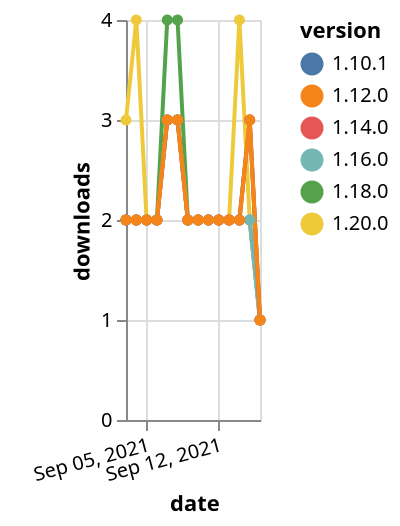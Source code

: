 {"$schema": "https://vega.github.io/schema/vega-lite/v5.json", "description": "A simple bar chart with embedded data.", "data": {"values": [{"date": "2021-09-03", "total": 2085, "delta": 2, "version": "1.10.1"}, {"date": "2021-09-04", "total": 2087, "delta": 2, "version": "1.10.1"}, {"date": "2021-09-05", "total": 2089, "delta": 2, "version": "1.10.1"}, {"date": "2021-09-06", "total": 2091, "delta": 2, "version": "1.10.1"}, {"date": "2021-09-07", "total": 2094, "delta": 3, "version": "1.10.1"}, {"date": "2021-09-08", "total": 2097, "delta": 3, "version": "1.10.1"}, {"date": "2021-09-09", "total": 2099, "delta": 2, "version": "1.10.1"}, {"date": "2021-09-10", "total": 2101, "delta": 2, "version": "1.10.1"}, {"date": "2021-09-11", "total": 2103, "delta": 2, "version": "1.10.1"}, {"date": "2021-09-12", "total": 2105, "delta": 2, "version": "1.10.1"}, {"date": "2021-09-13", "total": 2107, "delta": 2, "version": "1.10.1"}, {"date": "2021-09-14", "total": 2109, "delta": 2, "version": "1.10.1"}, {"date": "2021-09-15", "total": 2111, "delta": 2, "version": "1.10.1"}, {"date": "2021-09-16", "total": 2112, "delta": 1, "version": "1.10.1"}, {"date": "2021-09-03", "total": 732, "delta": 2, "version": "1.18.0"}, {"date": "2021-09-04", "total": 734, "delta": 2, "version": "1.18.0"}, {"date": "2021-09-05", "total": 736, "delta": 2, "version": "1.18.0"}, {"date": "2021-09-06", "total": 738, "delta": 2, "version": "1.18.0"}, {"date": "2021-09-07", "total": 742, "delta": 4, "version": "1.18.0"}, {"date": "2021-09-08", "total": 746, "delta": 4, "version": "1.18.0"}, {"date": "2021-09-09", "total": 748, "delta": 2, "version": "1.18.0"}, {"date": "2021-09-10", "total": 750, "delta": 2, "version": "1.18.0"}, {"date": "2021-09-11", "total": 752, "delta": 2, "version": "1.18.0"}, {"date": "2021-09-12", "total": 754, "delta": 2, "version": "1.18.0"}, {"date": "2021-09-13", "total": 756, "delta": 2, "version": "1.18.0"}, {"date": "2021-09-14", "total": 758, "delta": 2, "version": "1.18.0"}, {"date": "2021-09-15", "total": 761, "delta": 3, "version": "1.18.0"}, {"date": "2021-09-16", "total": 762, "delta": 1, "version": "1.18.0"}, {"date": "2021-09-03", "total": 235, "delta": 3, "version": "1.20.0"}, {"date": "2021-09-04", "total": 239, "delta": 4, "version": "1.20.0"}, {"date": "2021-09-05", "total": 241, "delta": 2, "version": "1.20.0"}, {"date": "2021-09-06", "total": 243, "delta": 2, "version": "1.20.0"}, {"date": "2021-09-07", "total": 246, "delta": 3, "version": "1.20.0"}, {"date": "2021-09-08", "total": 249, "delta": 3, "version": "1.20.0"}, {"date": "2021-09-09", "total": 251, "delta": 2, "version": "1.20.0"}, {"date": "2021-09-10", "total": 253, "delta": 2, "version": "1.20.0"}, {"date": "2021-09-11", "total": 255, "delta": 2, "version": "1.20.0"}, {"date": "2021-09-12", "total": 257, "delta": 2, "version": "1.20.0"}, {"date": "2021-09-13", "total": 259, "delta": 2, "version": "1.20.0"}, {"date": "2021-09-14", "total": 263, "delta": 4, "version": "1.20.0"}, {"date": "2021-09-15", "total": 265, "delta": 2, "version": "1.20.0"}, {"date": "2021-09-16", "total": 266, "delta": 1, "version": "1.20.0"}, {"date": "2021-09-03", "total": 1028, "delta": 2, "version": "1.16.0"}, {"date": "2021-09-04", "total": 1030, "delta": 2, "version": "1.16.0"}, {"date": "2021-09-05", "total": 1032, "delta": 2, "version": "1.16.0"}, {"date": "2021-09-06", "total": 1034, "delta": 2, "version": "1.16.0"}, {"date": "2021-09-07", "total": 1037, "delta": 3, "version": "1.16.0"}, {"date": "2021-09-08", "total": 1040, "delta": 3, "version": "1.16.0"}, {"date": "2021-09-09", "total": 1042, "delta": 2, "version": "1.16.0"}, {"date": "2021-09-10", "total": 1044, "delta": 2, "version": "1.16.0"}, {"date": "2021-09-11", "total": 1046, "delta": 2, "version": "1.16.0"}, {"date": "2021-09-12", "total": 1048, "delta": 2, "version": "1.16.0"}, {"date": "2021-09-13", "total": 1050, "delta": 2, "version": "1.16.0"}, {"date": "2021-09-14", "total": 1052, "delta": 2, "version": "1.16.0"}, {"date": "2021-09-15", "total": 1054, "delta": 2, "version": "1.16.0"}, {"date": "2021-09-16", "total": 1055, "delta": 1, "version": "1.16.0"}, {"date": "2021-09-03", "total": 1469, "delta": 2, "version": "1.14.0"}, {"date": "2021-09-04", "total": 1471, "delta": 2, "version": "1.14.0"}, {"date": "2021-09-05", "total": 1473, "delta": 2, "version": "1.14.0"}, {"date": "2021-09-06", "total": 1475, "delta": 2, "version": "1.14.0"}, {"date": "2021-09-07", "total": 1478, "delta": 3, "version": "1.14.0"}, {"date": "2021-09-08", "total": 1481, "delta": 3, "version": "1.14.0"}, {"date": "2021-09-09", "total": 1483, "delta": 2, "version": "1.14.0"}, {"date": "2021-09-10", "total": 1485, "delta": 2, "version": "1.14.0"}, {"date": "2021-09-11", "total": 1487, "delta": 2, "version": "1.14.0"}, {"date": "2021-09-12", "total": 1489, "delta": 2, "version": "1.14.0"}, {"date": "2021-09-13", "total": 1491, "delta": 2, "version": "1.14.0"}, {"date": "2021-09-14", "total": 1493, "delta": 2, "version": "1.14.0"}, {"date": "2021-09-15", "total": 1496, "delta": 3, "version": "1.14.0"}, {"date": "2021-09-16", "total": 1497, "delta": 1, "version": "1.14.0"}, {"date": "2021-09-03", "total": 1671, "delta": 2, "version": "1.12.0"}, {"date": "2021-09-04", "total": 1673, "delta": 2, "version": "1.12.0"}, {"date": "2021-09-05", "total": 1675, "delta": 2, "version": "1.12.0"}, {"date": "2021-09-06", "total": 1677, "delta": 2, "version": "1.12.0"}, {"date": "2021-09-07", "total": 1680, "delta": 3, "version": "1.12.0"}, {"date": "2021-09-08", "total": 1683, "delta": 3, "version": "1.12.0"}, {"date": "2021-09-09", "total": 1685, "delta": 2, "version": "1.12.0"}, {"date": "2021-09-10", "total": 1687, "delta": 2, "version": "1.12.0"}, {"date": "2021-09-11", "total": 1689, "delta": 2, "version": "1.12.0"}, {"date": "2021-09-12", "total": 1691, "delta": 2, "version": "1.12.0"}, {"date": "2021-09-13", "total": 1693, "delta": 2, "version": "1.12.0"}, {"date": "2021-09-14", "total": 1695, "delta": 2, "version": "1.12.0"}, {"date": "2021-09-15", "total": 1698, "delta": 3, "version": "1.12.0"}, {"date": "2021-09-16", "total": 1699, "delta": 1, "version": "1.12.0"}]}, "width": "container", "mark": {"type": "line", "point": {"filled": true}}, "encoding": {"x": {"field": "date", "type": "temporal", "timeUnit": "yearmonthdate", "title": "date", "axis": {"labelAngle": -15}}, "y": {"field": "delta", "type": "quantitative", "title": "downloads"}, "color": {"field": "version", "type": "nominal"}, "tooltip": {"field": "delta"}}}